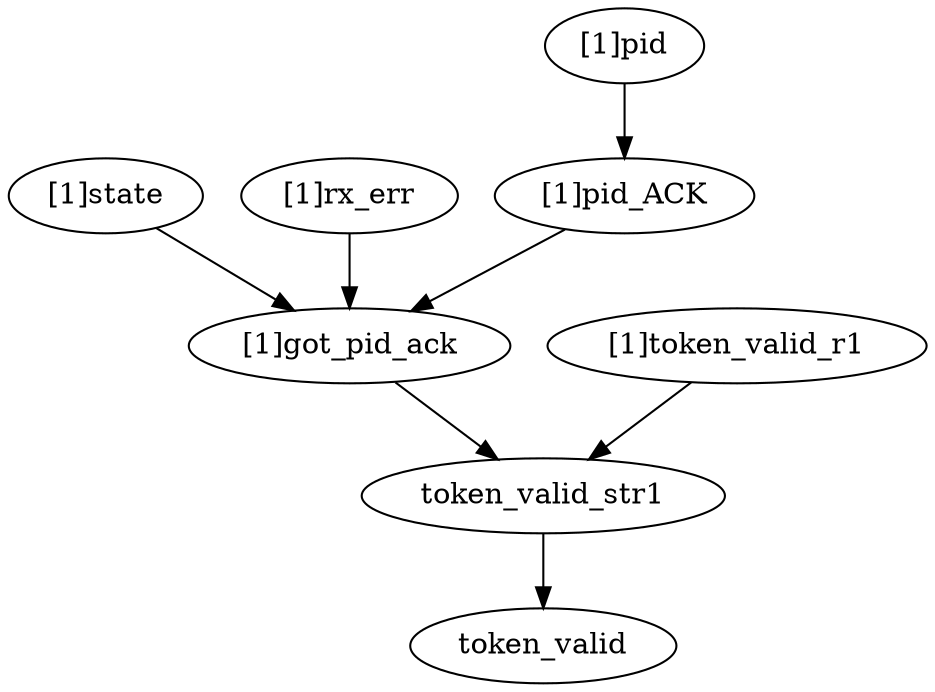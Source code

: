 strict digraph "" {
	"[1]state"	 [complexity=6,
		importance=0.078860831838,
		rank=0.013143471973];
	"[1]got_pid_ack"	 [complexity=5,
		importance=0.0490557027928,
		rank=0.00981114055856];
	"[1]state" -> "[1]got_pid_ack";
	"[1]rx_err"	 [complexity=7,
		importance=0.0579378070493,
		rank=0.00827682957847];
	"[1]rx_err" -> "[1]got_pid_ack";
	token_valid_str1	 [complexity=2,
		importance=0.0386164476975,
		rank=0.0193082238487];
	"[1]got_pid_ack" -> token_valid_str1;
	token_valid	 [complexity=0,
		importance=0.0187936262914,
		rank=0.0];
	"[1]token_valid_r1"	 [complexity=5,
		importance=0.0500585698355,
		rank=0.0100117139671];
	"[1]token_valid_r1" -> token_valid_str1;
	"[1]pid"	 [complexity=9,
		importance=0.076150762537,
		rank=0.00846119583745];
	"[1]pid_ACK"	 [complexity=7,
		importance=0.0584300374834,
		rank=0.00834714821191];
	"[1]pid" -> "[1]pid_ACK";
	token_valid_str1 -> token_valid;
	"[1]pid_ACK" -> "[1]got_pid_ack";
}
